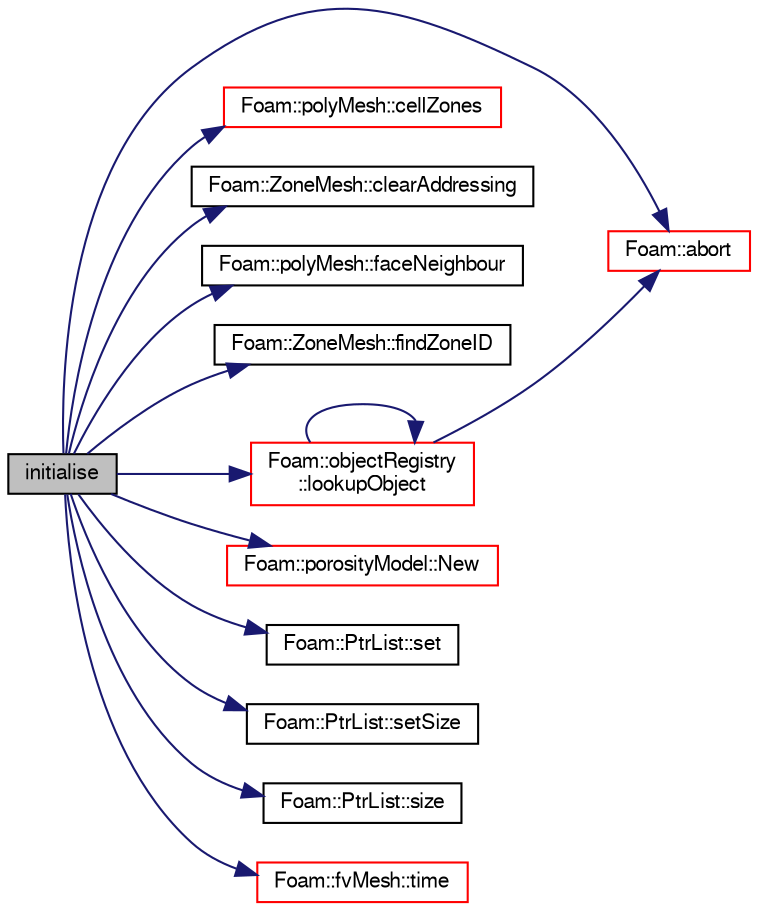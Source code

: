 digraph "initialise"
{
  bgcolor="transparent";
  edge [fontname="FreeSans",fontsize="10",labelfontname="FreeSans",labelfontsize="10"];
  node [fontname="FreeSans",fontsize="10",shape=record];
  rankdir="LR";
  Node391 [label="initialise",height=0.2,width=0.4,color="black", fillcolor="grey75", style="filled", fontcolor="black"];
  Node391 -> Node392 [color="midnightblue",fontsize="10",style="solid",fontname="FreeSans"];
  Node392 [label="Foam::abort",height=0.2,width=0.4,color="red",URL="$a21124.html#a447107a607d03e417307c203fa5fb44b"];
  Node391 -> Node435 [color="midnightblue",fontsize="10",style="solid",fontname="FreeSans"];
  Node435 [label="Foam::polyMesh::cellZones",height=0.2,width=0.4,color="red",URL="$a27410.html#a935f422baa4405e3bb1d9e230b08f824",tooltip="Return cell zone mesh. "];
  Node391 -> Node438 [color="midnightblue",fontsize="10",style="solid",fontname="FreeSans"];
  Node438 [label="Foam::ZoneMesh::clearAddressing",height=0.2,width=0.4,color="black",URL="$a27522.html#aac1ee7169044dccb262b78097d6ab1a8",tooltip="Clear addressing. "];
  Node391 -> Node439 [color="midnightblue",fontsize="10",style="solid",fontname="FreeSans"];
  Node439 [label="Foam::polyMesh::faceNeighbour",height=0.2,width=0.4,color="black",URL="$a27410.html#a9fb57b52c700ed61f09ada65412d13e3",tooltip="Return face neighbour. "];
  Node391 -> Node440 [color="midnightblue",fontsize="10",style="solid",fontname="FreeSans"];
  Node440 [label="Foam::ZoneMesh::findZoneID",height=0.2,width=0.4,color="black",URL="$a27522.html#a13d1a124b375b062a1c226196db8b486",tooltip="Find zone index given a name. "];
  Node391 -> Node441 [color="midnightblue",fontsize="10",style="solid",fontname="FreeSans"];
  Node441 [label="Foam::objectRegistry\l::lookupObject",height=0.2,width=0.4,color="red",URL="$a26326.html#a8b49296f8410366342c524250612c2aa",tooltip="Lookup and return the object of the given Type. "];
  Node441 -> Node392 [color="midnightblue",fontsize="10",style="solid",fontname="FreeSans"];
  Node441 -> Node441 [color="midnightblue",fontsize="10",style="solid",fontname="FreeSans"];
  Node391 -> Node452 [color="midnightblue",fontsize="10",style="solid",fontname="FreeSans"];
  Node452 [label="Foam::porosityModel::New",height=0.2,width=0.4,color="red",URL="$a21918.html#a9a40a421957a170cd3957011d00952c1",tooltip="Selector. "];
  Node391 -> Node609 [color="midnightblue",fontsize="10",style="solid",fontname="FreeSans"];
  Node609 [label="Foam::PtrList::set",height=0.2,width=0.4,color="black",URL="$a25914.html#a2d4fe99e7a41d6359b3c1946995622a0",tooltip="Is element set. "];
  Node391 -> Node566 [color="midnightblue",fontsize="10",style="solid",fontname="FreeSans"];
  Node566 [label="Foam::PtrList::setSize",height=0.2,width=0.4,color="black",URL="$a25914.html#aedb985ffeaf1bdbfeccc2a8730405703",tooltip="Reset size of PtrList. If extending the PtrList, new entries are. "];
  Node391 -> Node704 [color="midnightblue",fontsize="10",style="solid",fontname="FreeSans"];
  Node704 [label="Foam::PtrList::size",height=0.2,width=0.4,color="black",URL="$a25914.html#a47b3bf30da1eb3ab8076b5fbe00e0494",tooltip="Return the number of elements in the PtrList. "];
  Node391 -> Node506 [color="midnightblue",fontsize="10",style="solid",fontname="FreeSans"];
  Node506 [label="Foam::fvMesh::time",height=0.2,width=0.4,color="red",URL="$a22766.html#a0d94096809fe3376b29a2a29ca11bb18",tooltip="Return the top-level database. "];
}
